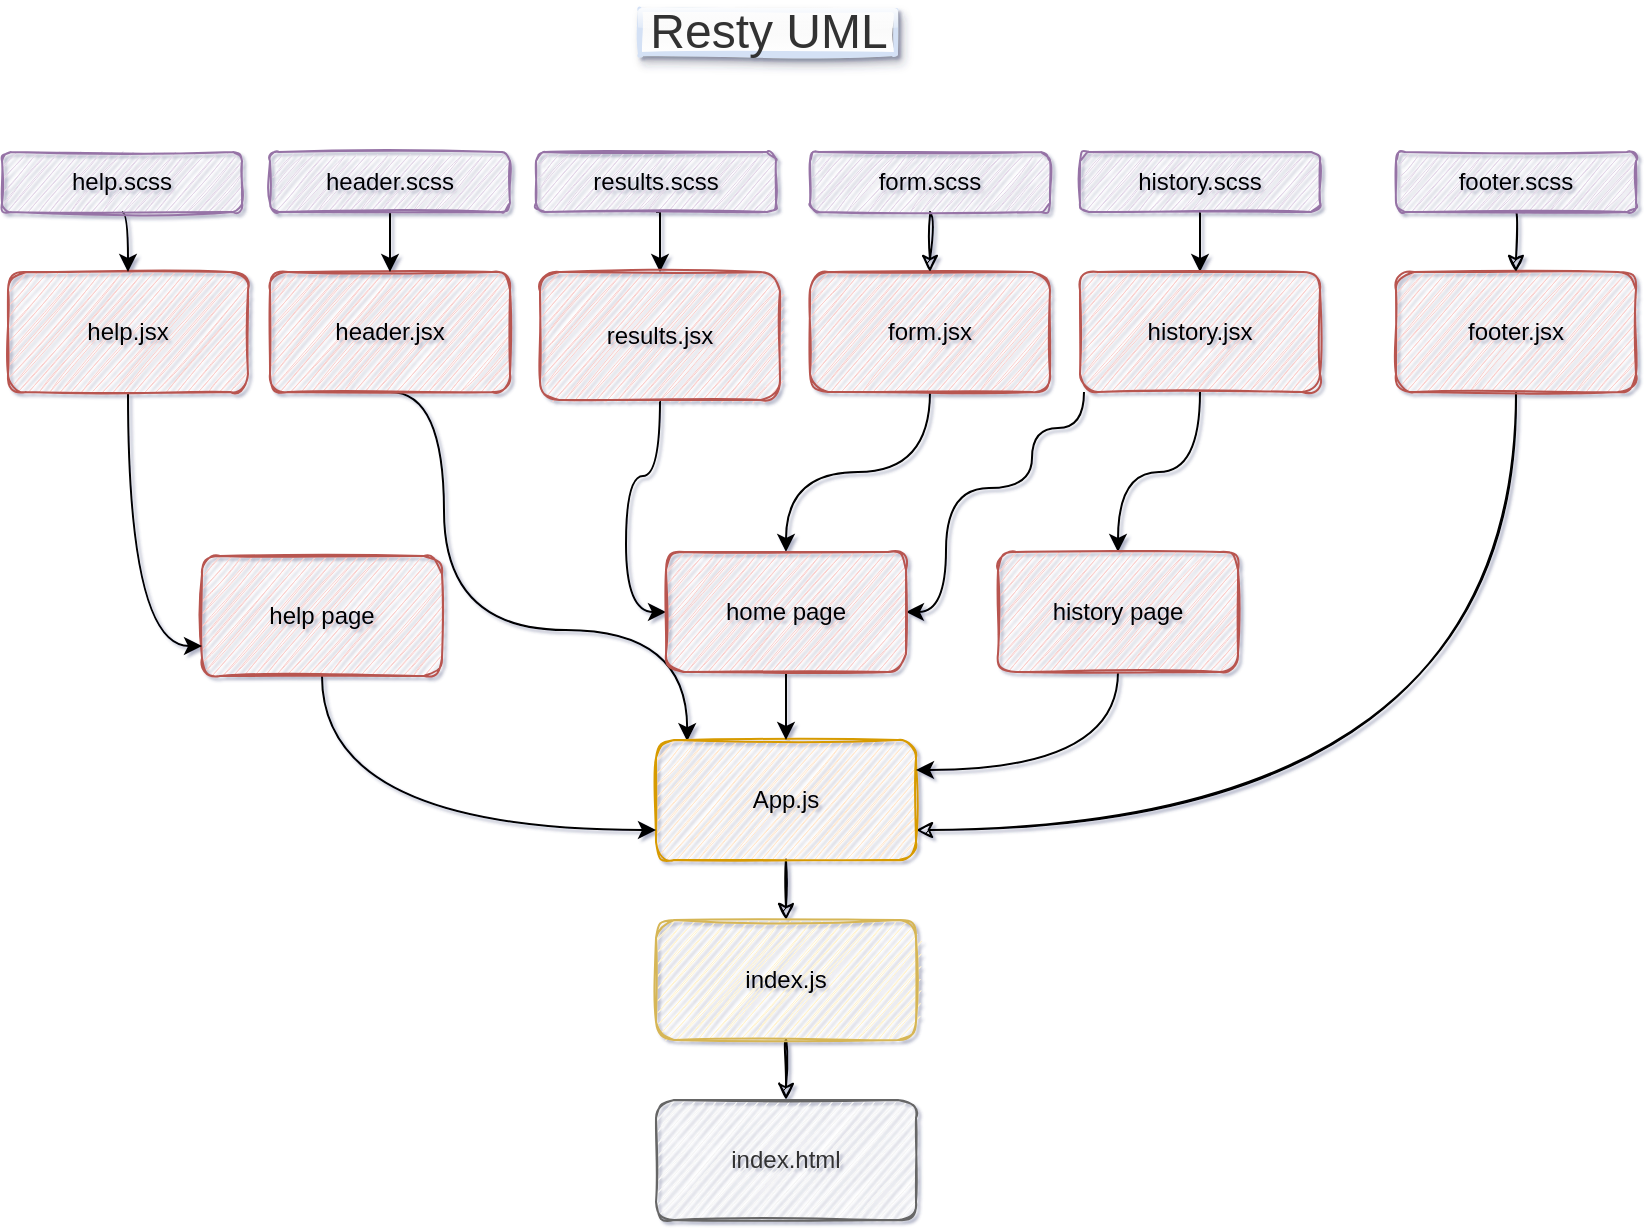 <mxfile version="14.8.0" type="github">
  <diagram id="Vh3gzTRx76sYJ0MUS5VW" name="Page-1">
    <mxGraphModel dx="1250" dy="581" grid="0" gridSize="10" guides="1" tooltips="1" connect="1" arrows="1" fold="1" page="1" pageScale="1" pageWidth="827" pageHeight="1169" math="0" shadow="1">
      <root>
        <mxCell id="0" />
        <mxCell id="1" parent="0" />
        <mxCell id="2I-l5TKikd3HnTWQH8Fd-33" style="edgeStyle=orthogonalEdgeStyle;curved=1;rounded=0;orthogonalLoop=1;jettySize=auto;html=1;exitX=0.5;exitY=1;exitDx=0;exitDy=0;entryX=0.12;entryY=0.01;entryDx=0;entryDy=0;entryPerimeter=0;" edge="1" parent="1" source="6DVgpbjEEhV9NSC0daGQ-1" target="6DVgpbjEEhV9NSC0daGQ-11">
          <mxGeometry relative="1" as="geometry">
            <Array as="points">
              <mxPoint x="226" y="226" />
              <mxPoint x="226" y="345" />
              <mxPoint x="348" y="345" />
            </Array>
          </mxGeometry>
        </mxCell>
        <mxCell id="6DVgpbjEEhV9NSC0daGQ-1" value="header.jsx" style="whiteSpace=wrap;html=1;fillColor=#f8cecc;strokeColor=#b85450;sketch=1;rounded=1;" parent="1" vertex="1">
          <mxGeometry x="139" y="166" width="120" height="60" as="geometry" />
        </mxCell>
        <mxCell id="2I-l5TKikd3HnTWQH8Fd-30" style="edgeStyle=orthogonalEdgeStyle;curved=1;rounded=0;orthogonalLoop=1;jettySize=auto;html=1;entryX=0.5;entryY=0;entryDx=0;entryDy=0;" edge="1" parent="1" source="6DVgpbjEEhV9NSC0daGQ-2" target="2I-l5TKikd3HnTWQH8Fd-6">
          <mxGeometry relative="1" as="geometry" />
        </mxCell>
        <mxCell id="6DVgpbjEEhV9NSC0daGQ-2" value="form.jsx" style="whiteSpace=wrap;html=1;fillColor=#f8cecc;strokeColor=#b85450;sketch=1;rounded=1;" parent="1" vertex="1">
          <mxGeometry x="409" y="166" width="120" height="60" as="geometry" />
        </mxCell>
        <mxCell id="6DVgpbjEEhV9NSC0daGQ-22" style="edgeStyle=orthogonalEdgeStyle;orthogonalLoop=1;jettySize=auto;html=1;exitX=0.5;exitY=1;exitDx=0;exitDy=0;entryX=1;entryY=0.75;entryDx=0;entryDy=0;curved=1;sketch=1;" parent="1" source="6DVgpbjEEhV9NSC0daGQ-3" target="6DVgpbjEEhV9NSC0daGQ-11" edge="1">
          <mxGeometry relative="1" as="geometry" />
        </mxCell>
        <mxCell id="6DVgpbjEEhV9NSC0daGQ-3" value="footer.jsx" style="whiteSpace=wrap;html=1;fillColor=#f8cecc;strokeColor=#b85450;sketch=1;rounded=1;" parent="1" vertex="1">
          <mxGeometry x="702" y="166" width="120" height="60" as="geometry" />
        </mxCell>
        <mxCell id="6DVgpbjEEhV9NSC0daGQ-9" style="edgeStyle=orthogonalEdgeStyle;orthogonalLoop=1;jettySize=auto;html=1;exitX=0.5;exitY=1;exitDx=0;exitDy=0;entryX=0.5;entryY=0;entryDx=0;entryDy=0;curved=1;sketch=1;" parent="1" source="6DVgpbjEEhV9NSC0daGQ-4" target="6DVgpbjEEhV9NSC0daGQ-3" edge="1">
          <mxGeometry relative="1" as="geometry">
            <mxPoint x="762" y="156" as="targetPoint" />
          </mxGeometry>
        </mxCell>
        <mxCell id="6DVgpbjEEhV9NSC0daGQ-4" value="footer.scss" style="whiteSpace=wrap;html=1;fillColor=#e1d5e7;strokeColor=#9673a6;sketch=1;rounded=1;" parent="1" vertex="1">
          <mxGeometry x="702" y="106" width="120" height="30" as="geometry" />
        </mxCell>
        <mxCell id="6DVgpbjEEhV9NSC0daGQ-8" style="edgeStyle=orthogonalEdgeStyle;orthogonalLoop=1;jettySize=auto;html=1;exitX=0.5;exitY=1;exitDx=0;exitDy=0;entryX=0.5;entryY=0;entryDx=0;entryDy=0;entryPerimeter=0;curved=1;sketch=1;" parent="1" source="6DVgpbjEEhV9NSC0daGQ-5" target="6DVgpbjEEhV9NSC0daGQ-2" edge="1">
          <mxGeometry relative="1" as="geometry">
            <mxPoint x="469" y="156" as="targetPoint" />
          </mxGeometry>
        </mxCell>
        <mxCell id="6DVgpbjEEhV9NSC0daGQ-5" value="form.scss" style="whiteSpace=wrap;html=1;fillColor=#e1d5e7;strokeColor=#9673a6;sketch=1;rounded=1;" parent="1" vertex="1">
          <mxGeometry x="409" y="106" width="120" height="30" as="geometry" />
        </mxCell>
        <mxCell id="2I-l5TKikd3HnTWQH8Fd-32" style="edgeStyle=orthogonalEdgeStyle;curved=1;rounded=0;orthogonalLoop=1;jettySize=auto;html=1;exitX=0.5;exitY=1;exitDx=0;exitDy=0;entryX=0.5;entryY=0;entryDx=0;entryDy=0;" edge="1" parent="1" source="6DVgpbjEEhV9NSC0daGQ-6" target="6DVgpbjEEhV9NSC0daGQ-1">
          <mxGeometry relative="1" as="geometry" />
        </mxCell>
        <mxCell id="6DVgpbjEEhV9NSC0daGQ-6" value="header.scss" style="whiteSpace=wrap;html=1;fillColor=#e1d5e7;strokeColor=#9673a6;sketch=1;rounded=1;" parent="1" vertex="1">
          <mxGeometry x="139" y="106" width="120" height="30" as="geometry" />
        </mxCell>
        <mxCell id="6DVgpbjEEhV9NSC0daGQ-20" style="edgeStyle=orthogonalEdgeStyle;orthogonalLoop=1;jettySize=auto;html=1;exitX=0.5;exitY=1;exitDx=0;exitDy=0;entryX=0.5;entryY=0;entryDx=0;entryDy=0;curved=1;sketch=1;" parent="1" source="6DVgpbjEEhV9NSC0daGQ-11" target="6DVgpbjEEhV9NSC0daGQ-16" edge="1">
          <mxGeometry relative="1" as="geometry" />
        </mxCell>
        <mxCell id="6DVgpbjEEhV9NSC0daGQ-11" value="App.js" style="whiteSpace=wrap;html=1;fillColor=#ffe6cc;strokeColor=#d79b00;sketch=1;rounded=1;" parent="1" vertex="1">
          <mxGeometry x="332" y="400" width="130" height="60" as="geometry" />
        </mxCell>
        <mxCell id="6DVgpbjEEhV9NSC0daGQ-21" style="edgeStyle=orthogonalEdgeStyle;orthogonalLoop=1;jettySize=auto;html=1;exitX=0.5;exitY=1;exitDx=0;exitDy=0;entryX=0.5;entryY=0;entryDx=0;entryDy=0;curved=1;sketch=1;" parent="1" source="6DVgpbjEEhV9NSC0daGQ-16" target="6DVgpbjEEhV9NSC0daGQ-18" edge="1">
          <mxGeometry relative="1" as="geometry" />
        </mxCell>
        <mxCell id="6DVgpbjEEhV9NSC0daGQ-16" value="index.js" style="whiteSpace=wrap;html=1;fillColor=#fff2cc;strokeColor=#d6b656;sketch=1;rounded=1;" parent="1" vertex="1">
          <mxGeometry x="332" y="490" width="130" height="60" as="geometry" />
        </mxCell>
        <mxCell id="6DVgpbjEEhV9NSC0daGQ-18" value="index.html" style="whiteSpace=wrap;html=1;fillColor=#f5f5f5;strokeColor=#666666;fontColor=#333333;sketch=1;rounded=1;" parent="1" vertex="1">
          <mxGeometry x="332" y="580" width="130" height="60" as="geometry" />
        </mxCell>
        <mxCell id="6DVgpbjEEhV9NSC0daGQ-24" value="&lt;font style=&quot;font-size: 24px&quot;&gt;Resty UML&lt;/font&gt;" style="text;html=1;align=center;verticalAlign=middle;resizable=0;points=[];autosize=1;strokeWidth=2;fillColor=#f5f5f5;fontColor=#333333;gradientColor=#ffffff;strokeColor=#D4E1F5;rounded=1;glass=1;shadow=1;sketch=1;arcSize=0;" parent="1" vertex="1">
          <mxGeometry x="324" y="35" width="128" height="22" as="geometry" />
        </mxCell>
        <mxCell id="2I-l5TKikd3HnTWQH8Fd-3" style="edgeStyle=orthogonalEdgeStyle;rounded=0;orthogonalLoop=1;jettySize=auto;html=1;exitX=0.5;exitY=1;exitDx=0;exitDy=0;entryX=0.5;entryY=0;entryDx=0;entryDy=0;" edge="1" parent="1" source="2I-l5TKikd3HnTWQH8Fd-1" target="2I-l5TKikd3HnTWQH8Fd-2">
          <mxGeometry relative="1" as="geometry" />
        </mxCell>
        <mxCell id="2I-l5TKikd3HnTWQH8Fd-1" value="results.scss" style="whiteSpace=wrap;html=1;fillColor=#e1d5e7;strokeColor=#9673a6;sketch=1;rounded=1;" vertex="1" parent="1">
          <mxGeometry x="272" y="106" width="120" height="30" as="geometry" />
        </mxCell>
        <mxCell id="2I-l5TKikd3HnTWQH8Fd-21" style="edgeStyle=orthogonalEdgeStyle;curved=1;rounded=0;orthogonalLoop=1;jettySize=auto;html=1;entryX=0;entryY=0.5;entryDx=0;entryDy=0;" edge="1" parent="1" source="2I-l5TKikd3HnTWQH8Fd-2" target="2I-l5TKikd3HnTWQH8Fd-6">
          <mxGeometry relative="1" as="geometry" />
        </mxCell>
        <mxCell id="2I-l5TKikd3HnTWQH8Fd-2" value="results.jsx" style="whiteSpace=wrap;html=1;fillColor=#f8cecc;strokeColor=#b85450;sketch=1;rounded=1;" vertex="1" parent="1">
          <mxGeometry x="274" y="166" width="120" height="64" as="geometry" />
        </mxCell>
        <mxCell id="2I-l5TKikd3HnTWQH8Fd-23" style="edgeStyle=orthogonalEdgeStyle;curved=1;rounded=0;orthogonalLoop=1;jettySize=auto;html=1;exitX=0.5;exitY=1;exitDx=0;exitDy=0;entryX=0.5;entryY=0;entryDx=0;entryDy=0;" edge="1" parent="1" source="2I-l5TKikd3HnTWQH8Fd-4" target="2I-l5TKikd3HnTWQH8Fd-5">
          <mxGeometry relative="1" as="geometry" />
        </mxCell>
        <mxCell id="2I-l5TKikd3HnTWQH8Fd-4" value="history.scss" style="whiteSpace=wrap;html=1;fillColor=#e1d5e7;strokeColor=#9673a6;sketch=1;rounded=1;" vertex="1" parent="1">
          <mxGeometry x="544" y="106" width="120" height="30" as="geometry" />
        </mxCell>
        <mxCell id="2I-l5TKikd3HnTWQH8Fd-19" style="edgeStyle=orthogonalEdgeStyle;curved=1;rounded=0;orthogonalLoop=1;jettySize=auto;html=1;exitX=0.5;exitY=1;exitDx=0;exitDy=0;entryX=0.5;entryY=0;entryDx=0;entryDy=0;" edge="1" parent="1" source="2I-l5TKikd3HnTWQH8Fd-5" target="2I-l5TKikd3HnTWQH8Fd-17">
          <mxGeometry relative="1" as="geometry" />
        </mxCell>
        <mxCell id="2I-l5TKikd3HnTWQH8Fd-20" style="edgeStyle=orthogonalEdgeStyle;curved=1;rounded=0;orthogonalLoop=1;jettySize=auto;html=1;entryX=1;entryY=0.5;entryDx=0;entryDy=0;" edge="1" parent="1" source="2I-l5TKikd3HnTWQH8Fd-5" target="2I-l5TKikd3HnTWQH8Fd-6">
          <mxGeometry relative="1" as="geometry">
            <Array as="points">
              <mxPoint x="546" y="244" />
              <mxPoint x="520" y="244" />
              <mxPoint x="520" y="274" />
              <mxPoint x="477" y="274" />
              <mxPoint x="477" y="336" />
            </Array>
          </mxGeometry>
        </mxCell>
        <mxCell id="2I-l5TKikd3HnTWQH8Fd-5" value="history.jsx" style="whiteSpace=wrap;html=1;fillColor=#f8cecc;strokeColor=#b85450;sketch=1;rounded=1;" vertex="1" parent="1">
          <mxGeometry x="544" y="166" width="120" height="60" as="geometry" />
        </mxCell>
        <mxCell id="2I-l5TKikd3HnTWQH8Fd-13" style="edgeStyle=orthogonalEdgeStyle;curved=1;rounded=0;orthogonalLoop=1;jettySize=auto;html=1;exitX=0.5;exitY=1;exitDx=0;exitDy=0;entryX=0.5;entryY=0;entryDx=0;entryDy=0;" edge="1" parent="1" source="2I-l5TKikd3HnTWQH8Fd-6" target="6DVgpbjEEhV9NSC0daGQ-11">
          <mxGeometry relative="1" as="geometry" />
        </mxCell>
        <mxCell id="2I-l5TKikd3HnTWQH8Fd-6" value="home page" style="whiteSpace=wrap;html=1;fillColor=#f8cecc;strokeColor=#b85450;sketch=1;rounded=1;" vertex="1" parent="1">
          <mxGeometry x="337" y="306" width="120" height="60" as="geometry" />
        </mxCell>
        <mxCell id="2I-l5TKikd3HnTWQH8Fd-31" style="edgeStyle=orthogonalEdgeStyle;curved=1;rounded=0;orthogonalLoop=1;jettySize=auto;html=1;exitX=0.5;exitY=1;exitDx=0;exitDy=0;entryX=1;entryY=0.25;entryDx=0;entryDy=0;" edge="1" parent="1" source="2I-l5TKikd3HnTWQH8Fd-17" target="6DVgpbjEEhV9NSC0daGQ-11">
          <mxGeometry relative="1" as="geometry" />
        </mxCell>
        <mxCell id="2I-l5TKikd3HnTWQH8Fd-17" value="history page" style="whiteSpace=wrap;html=1;fillColor=#f8cecc;strokeColor=#b85450;sketch=1;rounded=1;" vertex="1" parent="1">
          <mxGeometry x="503" y="306" width="120" height="60" as="geometry" />
        </mxCell>
        <mxCell id="2I-l5TKikd3HnTWQH8Fd-22" style="edgeStyle=orthogonalEdgeStyle;curved=1;rounded=0;orthogonalLoop=1;jettySize=auto;html=1;exitX=0.5;exitY=1;exitDx=0;exitDy=0;entryX=0;entryY=0.75;entryDx=0;entryDy=0;" edge="1" parent="1" source="2I-l5TKikd3HnTWQH8Fd-18" target="6DVgpbjEEhV9NSC0daGQ-11">
          <mxGeometry relative="1" as="geometry" />
        </mxCell>
        <mxCell id="2I-l5TKikd3HnTWQH8Fd-18" value="help page" style="whiteSpace=wrap;html=1;fillColor=#f8cecc;strokeColor=#b85450;sketch=1;rounded=1;" vertex="1" parent="1">
          <mxGeometry x="105" y="308" width="120" height="60" as="geometry" />
        </mxCell>
        <mxCell id="2I-l5TKikd3HnTWQH8Fd-28" style="edgeStyle=orthogonalEdgeStyle;curved=1;rounded=0;orthogonalLoop=1;jettySize=auto;html=1;exitX=0.5;exitY=1;exitDx=0;exitDy=0;entryX=0;entryY=0.75;entryDx=0;entryDy=0;" edge="1" parent="1" source="2I-l5TKikd3HnTWQH8Fd-25" target="2I-l5TKikd3HnTWQH8Fd-18">
          <mxGeometry relative="1" as="geometry" />
        </mxCell>
        <mxCell id="2I-l5TKikd3HnTWQH8Fd-25" value="help.jsx" style="whiteSpace=wrap;html=1;fillColor=#f8cecc;strokeColor=#b85450;sketch=1;rounded=1;" vertex="1" parent="1">
          <mxGeometry x="8" y="166" width="120" height="60" as="geometry" />
        </mxCell>
        <mxCell id="2I-l5TKikd3HnTWQH8Fd-29" style="edgeStyle=orthogonalEdgeStyle;curved=1;rounded=0;orthogonalLoop=1;jettySize=auto;html=1;exitX=0.5;exitY=1;exitDx=0;exitDy=0;entryX=0.5;entryY=0;entryDx=0;entryDy=0;" edge="1" parent="1" source="2I-l5TKikd3HnTWQH8Fd-27" target="2I-l5TKikd3HnTWQH8Fd-25">
          <mxGeometry relative="1" as="geometry" />
        </mxCell>
        <mxCell id="2I-l5TKikd3HnTWQH8Fd-27" value="help.scss" style="whiteSpace=wrap;html=1;fillColor=#e1d5e7;strokeColor=#9673a6;sketch=1;rounded=1;" vertex="1" parent="1">
          <mxGeometry x="5" y="106" width="120" height="30" as="geometry" />
        </mxCell>
      </root>
    </mxGraphModel>
  </diagram>
</mxfile>
